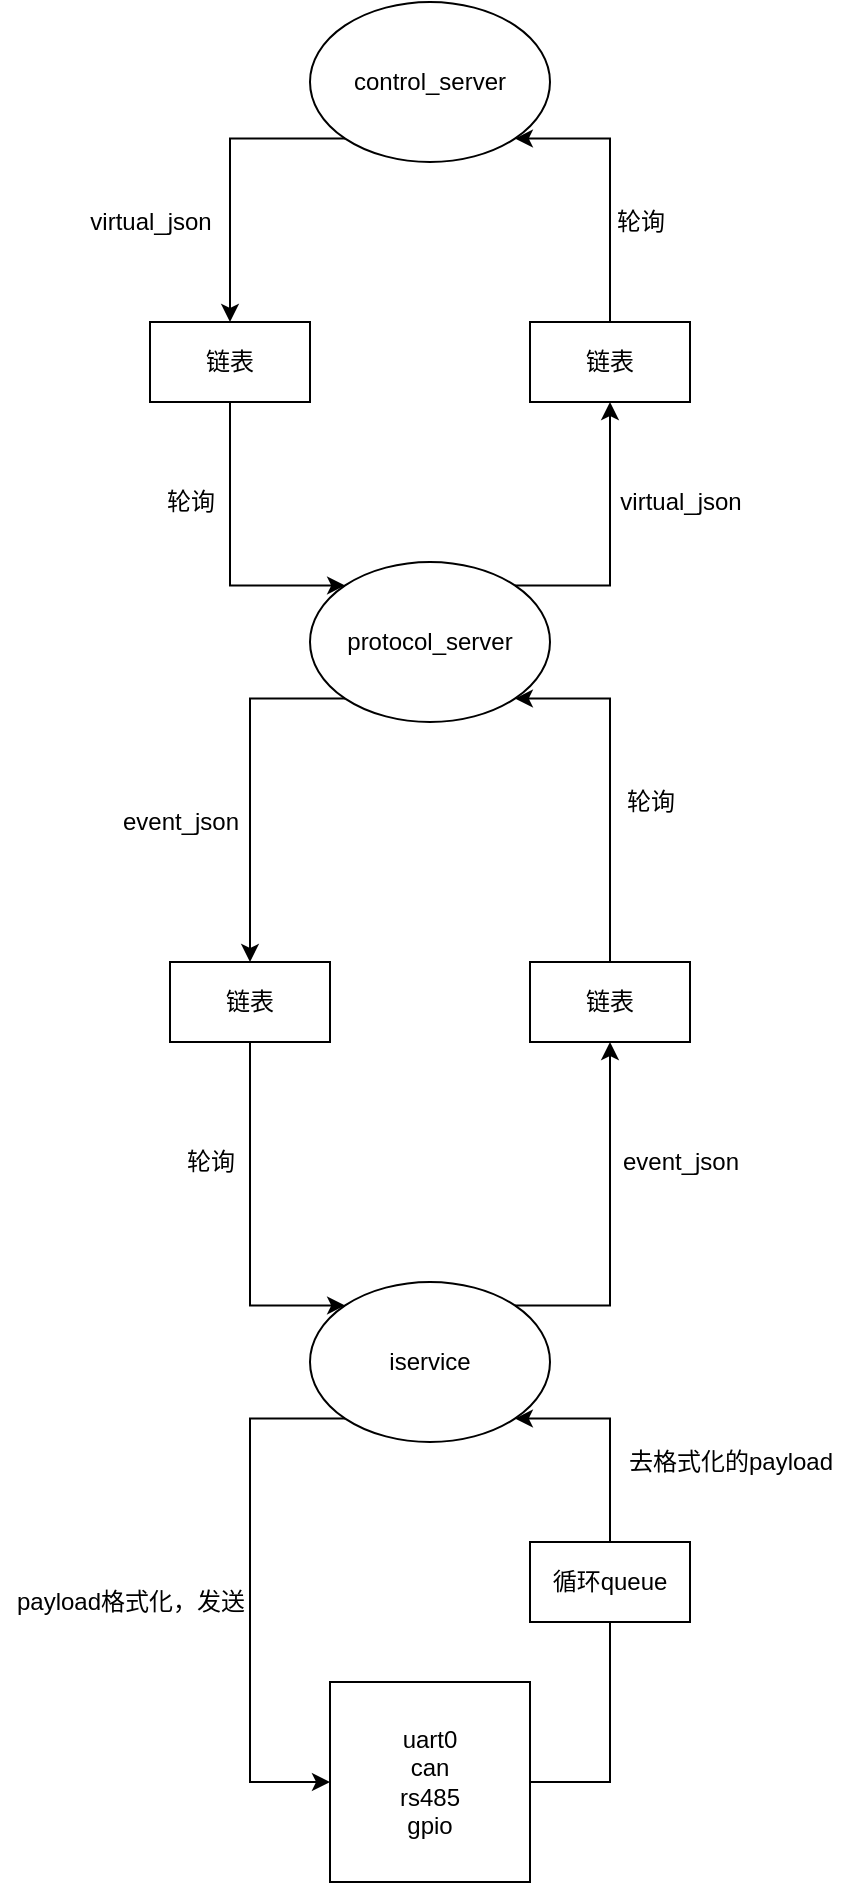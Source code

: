 <mxfile version="14.9.0" type="github">
  <diagram id="MZVb2nb7MB5gttFT3kyg" name="Page-1">
    <mxGraphModel dx="782" dy="3782" grid="1" gridSize="10" guides="1" tooltips="1" connect="1" arrows="1" fold="1" page="1" pageScale="1" pageWidth="2339" pageHeight="3300" math="0" shadow="0">
      <root>
        <mxCell id="0" />
        <mxCell id="1" parent="0" />
        <mxCell id="9IoLNUDI6ptMPvQE96R7-55" style="edgeStyle=orthogonalEdgeStyle;rounded=0;orthogonalLoop=1;jettySize=auto;html=1;entryX=0;entryY=0.5;entryDx=0;entryDy=0;exitX=0;exitY=1;exitDx=0;exitDy=0;" edge="1" parent="1" source="9IoLNUDI6ptMPvQE96R7-1" target="9IoLNUDI6ptMPvQE96R7-2">
          <mxGeometry relative="1" as="geometry">
            <Array as="points">
              <mxPoint x="280" y="-212" />
              <mxPoint x="280" y="-30" />
            </Array>
          </mxGeometry>
        </mxCell>
        <mxCell id="9IoLNUDI6ptMPvQE96R7-59" style="edgeStyle=orthogonalEdgeStyle;rounded=0;orthogonalLoop=1;jettySize=auto;html=1;entryX=0.5;entryY=1;entryDx=0;entryDy=0;exitX=1;exitY=0;exitDx=0;exitDy=0;" edge="1" parent="1" source="9IoLNUDI6ptMPvQE96R7-1" target="9IoLNUDI6ptMPvQE96R7-57">
          <mxGeometry relative="1" as="geometry">
            <Array as="points">
              <mxPoint x="460" y="-268" />
            </Array>
          </mxGeometry>
        </mxCell>
        <mxCell id="9IoLNUDI6ptMPvQE96R7-1" value="iservice" style="ellipse;whiteSpace=wrap;html=1;" vertex="1" parent="1">
          <mxGeometry x="310" y="-280" width="120" height="80" as="geometry" />
        </mxCell>
        <mxCell id="9IoLNUDI6ptMPvQE96R7-56" style="edgeStyle=orthogonalEdgeStyle;rounded=0;orthogonalLoop=1;jettySize=auto;html=1;entryX=1;entryY=1;entryDx=0;entryDy=0;exitX=1;exitY=0.5;exitDx=0;exitDy=0;" edge="1" parent="1" source="9IoLNUDI6ptMPvQE96R7-2" target="9IoLNUDI6ptMPvQE96R7-1">
          <mxGeometry relative="1" as="geometry">
            <Array as="points">
              <mxPoint x="460" y="-30" />
              <mxPoint x="460" y="-212" />
            </Array>
          </mxGeometry>
        </mxCell>
        <mxCell id="9IoLNUDI6ptMPvQE96R7-2" value="uart0&lt;br&gt;can&lt;br&gt;rs485&lt;br&gt;gpio" style="whiteSpace=wrap;html=1;aspect=fixed;" vertex="1" parent="1">
          <mxGeometry x="320" y="-80" width="100" height="100" as="geometry" />
        </mxCell>
        <mxCell id="9IoLNUDI6ptMPvQE96R7-8" value="循环queue" style="rounded=0;whiteSpace=wrap;html=1;" vertex="1" parent="1">
          <mxGeometry x="420" y="-150" width="80" height="40" as="geometry" />
        </mxCell>
        <mxCell id="9IoLNUDI6ptMPvQE96R7-32" value="event_json" style="text;html=1;align=center;verticalAlign=middle;resizable=0;points=[];autosize=1;strokeColor=none;" vertex="1" parent="1">
          <mxGeometry x="460" y="-350" width="70" height="20" as="geometry" />
        </mxCell>
        <mxCell id="9IoLNUDI6ptMPvQE96R7-33" value="payload格式化，发送" style="text;html=1;align=center;verticalAlign=middle;resizable=0;points=[];autosize=1;strokeColor=none;" vertex="1" parent="1">
          <mxGeometry x="155" y="-130" width="130" height="20" as="geometry" />
        </mxCell>
        <mxCell id="9IoLNUDI6ptMPvQE96R7-34" value="去格式化的payload" style="text;html=1;align=center;verticalAlign=middle;resizable=0;points=[];autosize=1;strokeColor=none;" vertex="1" parent="1">
          <mxGeometry x="460" y="-200" width="120" height="20" as="geometry" />
        </mxCell>
        <mxCell id="9IoLNUDI6ptMPvQE96R7-64" style="edgeStyle=orthogonalEdgeStyle;rounded=0;orthogonalLoop=1;jettySize=auto;html=1;entryX=1;entryY=1;entryDx=0;entryDy=0;" edge="1" parent="1" source="9IoLNUDI6ptMPvQE96R7-57" target="9IoLNUDI6ptMPvQE96R7-63">
          <mxGeometry relative="1" as="geometry">
            <Array as="points">
              <mxPoint x="460" y="-572" />
            </Array>
          </mxGeometry>
        </mxCell>
        <mxCell id="9IoLNUDI6ptMPvQE96R7-57" value="链表" style="rounded=0;whiteSpace=wrap;html=1;" vertex="1" parent="1">
          <mxGeometry x="420" y="-440" width="80" height="40" as="geometry" />
        </mxCell>
        <mxCell id="9IoLNUDI6ptMPvQE96R7-61" style="edgeStyle=orthogonalEdgeStyle;rounded=0;orthogonalLoop=1;jettySize=auto;html=1;entryX=0;entryY=0;entryDx=0;entryDy=0;" edge="1" parent="1" source="9IoLNUDI6ptMPvQE96R7-58" target="9IoLNUDI6ptMPvQE96R7-1">
          <mxGeometry relative="1" as="geometry">
            <Array as="points">
              <mxPoint x="280" y="-268" />
            </Array>
          </mxGeometry>
        </mxCell>
        <mxCell id="9IoLNUDI6ptMPvQE96R7-58" value="链表" style="rounded=0;whiteSpace=wrap;html=1;" vertex="1" parent="1">
          <mxGeometry x="240" y="-440" width="80" height="40" as="geometry" />
        </mxCell>
        <mxCell id="9IoLNUDI6ptMPvQE96R7-66" style="edgeStyle=orthogonalEdgeStyle;rounded=0;orthogonalLoop=1;jettySize=auto;html=1;entryX=0.5;entryY=0;entryDx=0;entryDy=0;exitX=0;exitY=1;exitDx=0;exitDy=0;" edge="1" parent="1" source="9IoLNUDI6ptMPvQE96R7-63" target="9IoLNUDI6ptMPvQE96R7-58">
          <mxGeometry relative="1" as="geometry">
            <Array as="points">
              <mxPoint x="280" y="-572" />
            </Array>
          </mxGeometry>
        </mxCell>
        <mxCell id="9IoLNUDI6ptMPvQE96R7-78" style="edgeStyle=orthogonalEdgeStyle;rounded=0;orthogonalLoop=1;jettySize=auto;html=1;entryX=0.5;entryY=1;entryDx=0;entryDy=0;exitX=1;exitY=0;exitDx=0;exitDy=0;" edge="1" parent="1" source="9IoLNUDI6ptMPvQE96R7-63" target="9IoLNUDI6ptMPvQE96R7-77">
          <mxGeometry relative="1" as="geometry">
            <Array as="points">
              <mxPoint x="460" y="-628" />
            </Array>
          </mxGeometry>
        </mxCell>
        <mxCell id="9IoLNUDI6ptMPvQE96R7-63" value="protocol_server" style="ellipse;whiteSpace=wrap;html=1;" vertex="1" parent="1">
          <mxGeometry x="310" y="-640" width="120" height="80" as="geometry" />
        </mxCell>
        <mxCell id="9IoLNUDI6ptMPvQE96R7-67" value="event_json" style="text;html=1;align=center;verticalAlign=middle;resizable=0;points=[];autosize=1;strokeColor=none;" vertex="1" parent="1">
          <mxGeometry x="210" y="-520" width="70" height="20" as="geometry" />
        </mxCell>
        <mxCell id="9IoLNUDI6ptMPvQE96R7-68" value="轮询" style="text;html=1;align=center;verticalAlign=middle;resizable=0;points=[];autosize=1;strokeColor=none;" vertex="1" parent="1">
          <mxGeometry x="460" y="-530" width="40" height="20" as="geometry" />
        </mxCell>
        <mxCell id="9IoLNUDI6ptMPvQE96R7-69" value="轮询" style="text;html=1;align=center;verticalAlign=middle;resizable=0;points=[];autosize=1;strokeColor=none;" vertex="1" parent="1">
          <mxGeometry x="240" y="-350" width="40" height="20" as="geometry" />
        </mxCell>
        <mxCell id="9IoLNUDI6ptMPvQE96R7-75" style="edgeStyle=orthogonalEdgeStyle;rounded=0;orthogonalLoop=1;jettySize=auto;html=1;entryX=0.5;entryY=0;entryDx=0;entryDy=0;exitX=0;exitY=1;exitDx=0;exitDy=0;" edge="1" parent="1" source="9IoLNUDI6ptMPvQE96R7-71" target="9IoLNUDI6ptMPvQE96R7-74">
          <mxGeometry relative="1" as="geometry">
            <Array as="points">
              <mxPoint x="270" y="-852" />
            </Array>
          </mxGeometry>
        </mxCell>
        <mxCell id="9IoLNUDI6ptMPvQE96R7-71" value="&lt;span&gt;control_server&lt;/span&gt;" style="ellipse;whiteSpace=wrap;html=1;" vertex="1" parent="1">
          <mxGeometry x="310" y="-920" width="120" height="80" as="geometry" />
        </mxCell>
        <mxCell id="9IoLNUDI6ptMPvQE96R7-76" style="edgeStyle=orthogonalEdgeStyle;rounded=0;orthogonalLoop=1;jettySize=auto;html=1;entryX=0;entryY=0;entryDx=0;entryDy=0;" edge="1" parent="1" source="9IoLNUDI6ptMPvQE96R7-74" target="9IoLNUDI6ptMPvQE96R7-63">
          <mxGeometry relative="1" as="geometry">
            <Array as="points">
              <mxPoint x="270" y="-628" />
            </Array>
          </mxGeometry>
        </mxCell>
        <mxCell id="9IoLNUDI6ptMPvQE96R7-74" value="链表" style="rounded=0;whiteSpace=wrap;html=1;" vertex="1" parent="1">
          <mxGeometry x="230" y="-760" width="80" height="40" as="geometry" />
        </mxCell>
        <mxCell id="9IoLNUDI6ptMPvQE96R7-79" style="edgeStyle=orthogonalEdgeStyle;rounded=0;orthogonalLoop=1;jettySize=auto;html=1;entryX=1;entryY=1;entryDx=0;entryDy=0;" edge="1" parent="1" source="9IoLNUDI6ptMPvQE96R7-77" target="9IoLNUDI6ptMPvQE96R7-71">
          <mxGeometry relative="1" as="geometry">
            <Array as="points">
              <mxPoint x="460" y="-852" />
            </Array>
          </mxGeometry>
        </mxCell>
        <mxCell id="9IoLNUDI6ptMPvQE96R7-77" value="链表" style="rounded=0;whiteSpace=wrap;html=1;" vertex="1" parent="1">
          <mxGeometry x="420" y="-760" width="80" height="40" as="geometry" />
        </mxCell>
        <mxCell id="9IoLNUDI6ptMPvQE96R7-80" value="virtual_json" style="text;html=1;align=center;verticalAlign=middle;resizable=0;points=[];autosize=1;strokeColor=none;" vertex="1" parent="1">
          <mxGeometry x="190" y="-820" width="80" height="20" as="geometry" />
        </mxCell>
        <mxCell id="9IoLNUDI6ptMPvQE96R7-81" value="virtual_json" style="text;html=1;align=center;verticalAlign=middle;resizable=0;points=[];autosize=1;strokeColor=none;" vertex="1" parent="1">
          <mxGeometry x="455" y="-680" width="80" height="20" as="geometry" />
        </mxCell>
        <mxCell id="9IoLNUDI6ptMPvQE96R7-82" value="轮询" style="text;html=1;align=center;verticalAlign=middle;resizable=0;points=[];autosize=1;strokeColor=none;" vertex="1" parent="1">
          <mxGeometry x="455" y="-820" width="40" height="20" as="geometry" />
        </mxCell>
        <mxCell id="9IoLNUDI6ptMPvQE96R7-83" value="轮询" style="text;html=1;align=center;verticalAlign=middle;resizable=0;points=[];autosize=1;strokeColor=none;" vertex="1" parent="1">
          <mxGeometry x="230" y="-680" width="40" height="20" as="geometry" />
        </mxCell>
      </root>
    </mxGraphModel>
  </diagram>
</mxfile>
